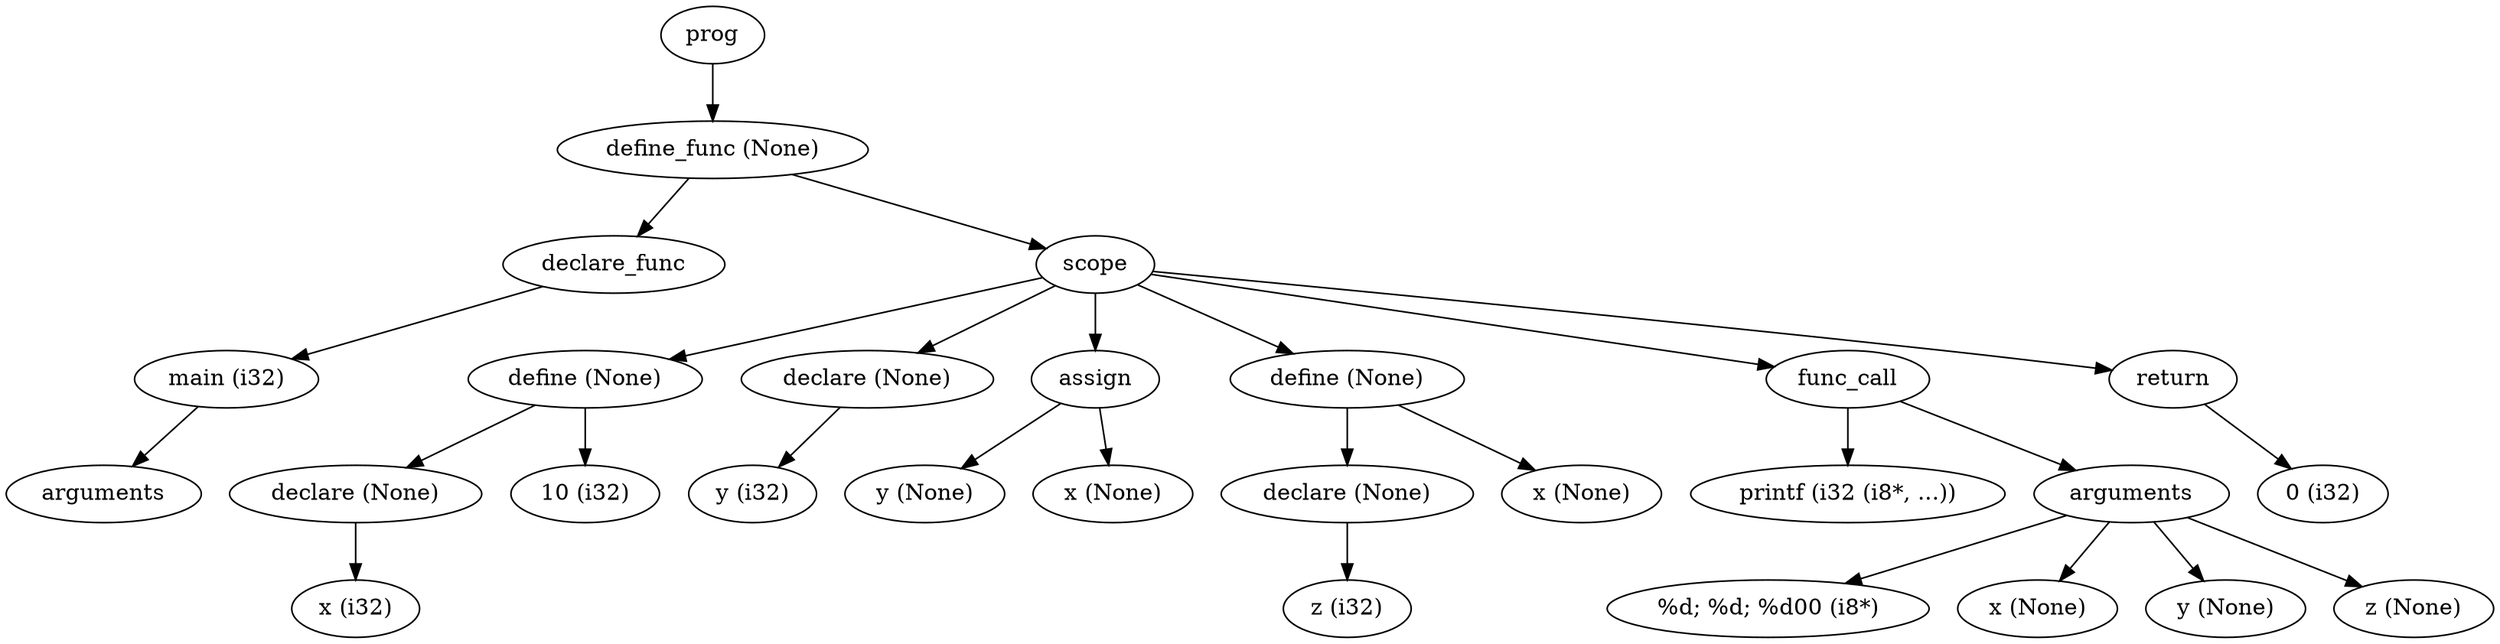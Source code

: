 digraph AST {
	node0[label="prog"]
	node1[label="define_func (None)"]
	node0->node1
	node2[label="declare_func"]
	node1->node2
	node3[label="main (i32)"]
	node2->node3
	node4[label="arguments"]
	node3->node4
	node5[label="scope"]
	node1->node5
	node6[label="define (None)"]
	node5->node6
	node7[label="declare (None)"]
	node6->node7
	node8[label="x (i32)"]
	node7->node8
	node9[label="10 (i32)"]
	node6->node9
	node10[label="declare (None)"]
	node5->node10
	node11[label="y (i32)"]
	node10->node11
	node12[label="assign"]
	node5->node12
	node13[label="y (None)"]
	node12->node13
	node14[label="x (None)"]
	node12->node14
	node15[label="define (None)"]
	node5->node15
	node16[label="declare (None)"]
	node15->node16
	node17[label="z (i32)"]
	node16->node17
	node18[label="x (None)"]
	node15->node18
	node19[label="func_call"]
	node5->node19
	node20[label="printf (i32 (i8*, ...))"]
	node19->node20
	node21[label="arguments"]
	node19->node21
	node22[label="%d; %d; %d\00 (i8*)"]
	node21->node22
	node23[label="x (None)"]
	node21->node23
	node24[label="y (None)"]
	node21->node24
	node25[label="z (None)"]
	node21->node25
	node26[label="return"]
	node5->node26
	node27[label="0 (i32)"]
	node26->node27
}